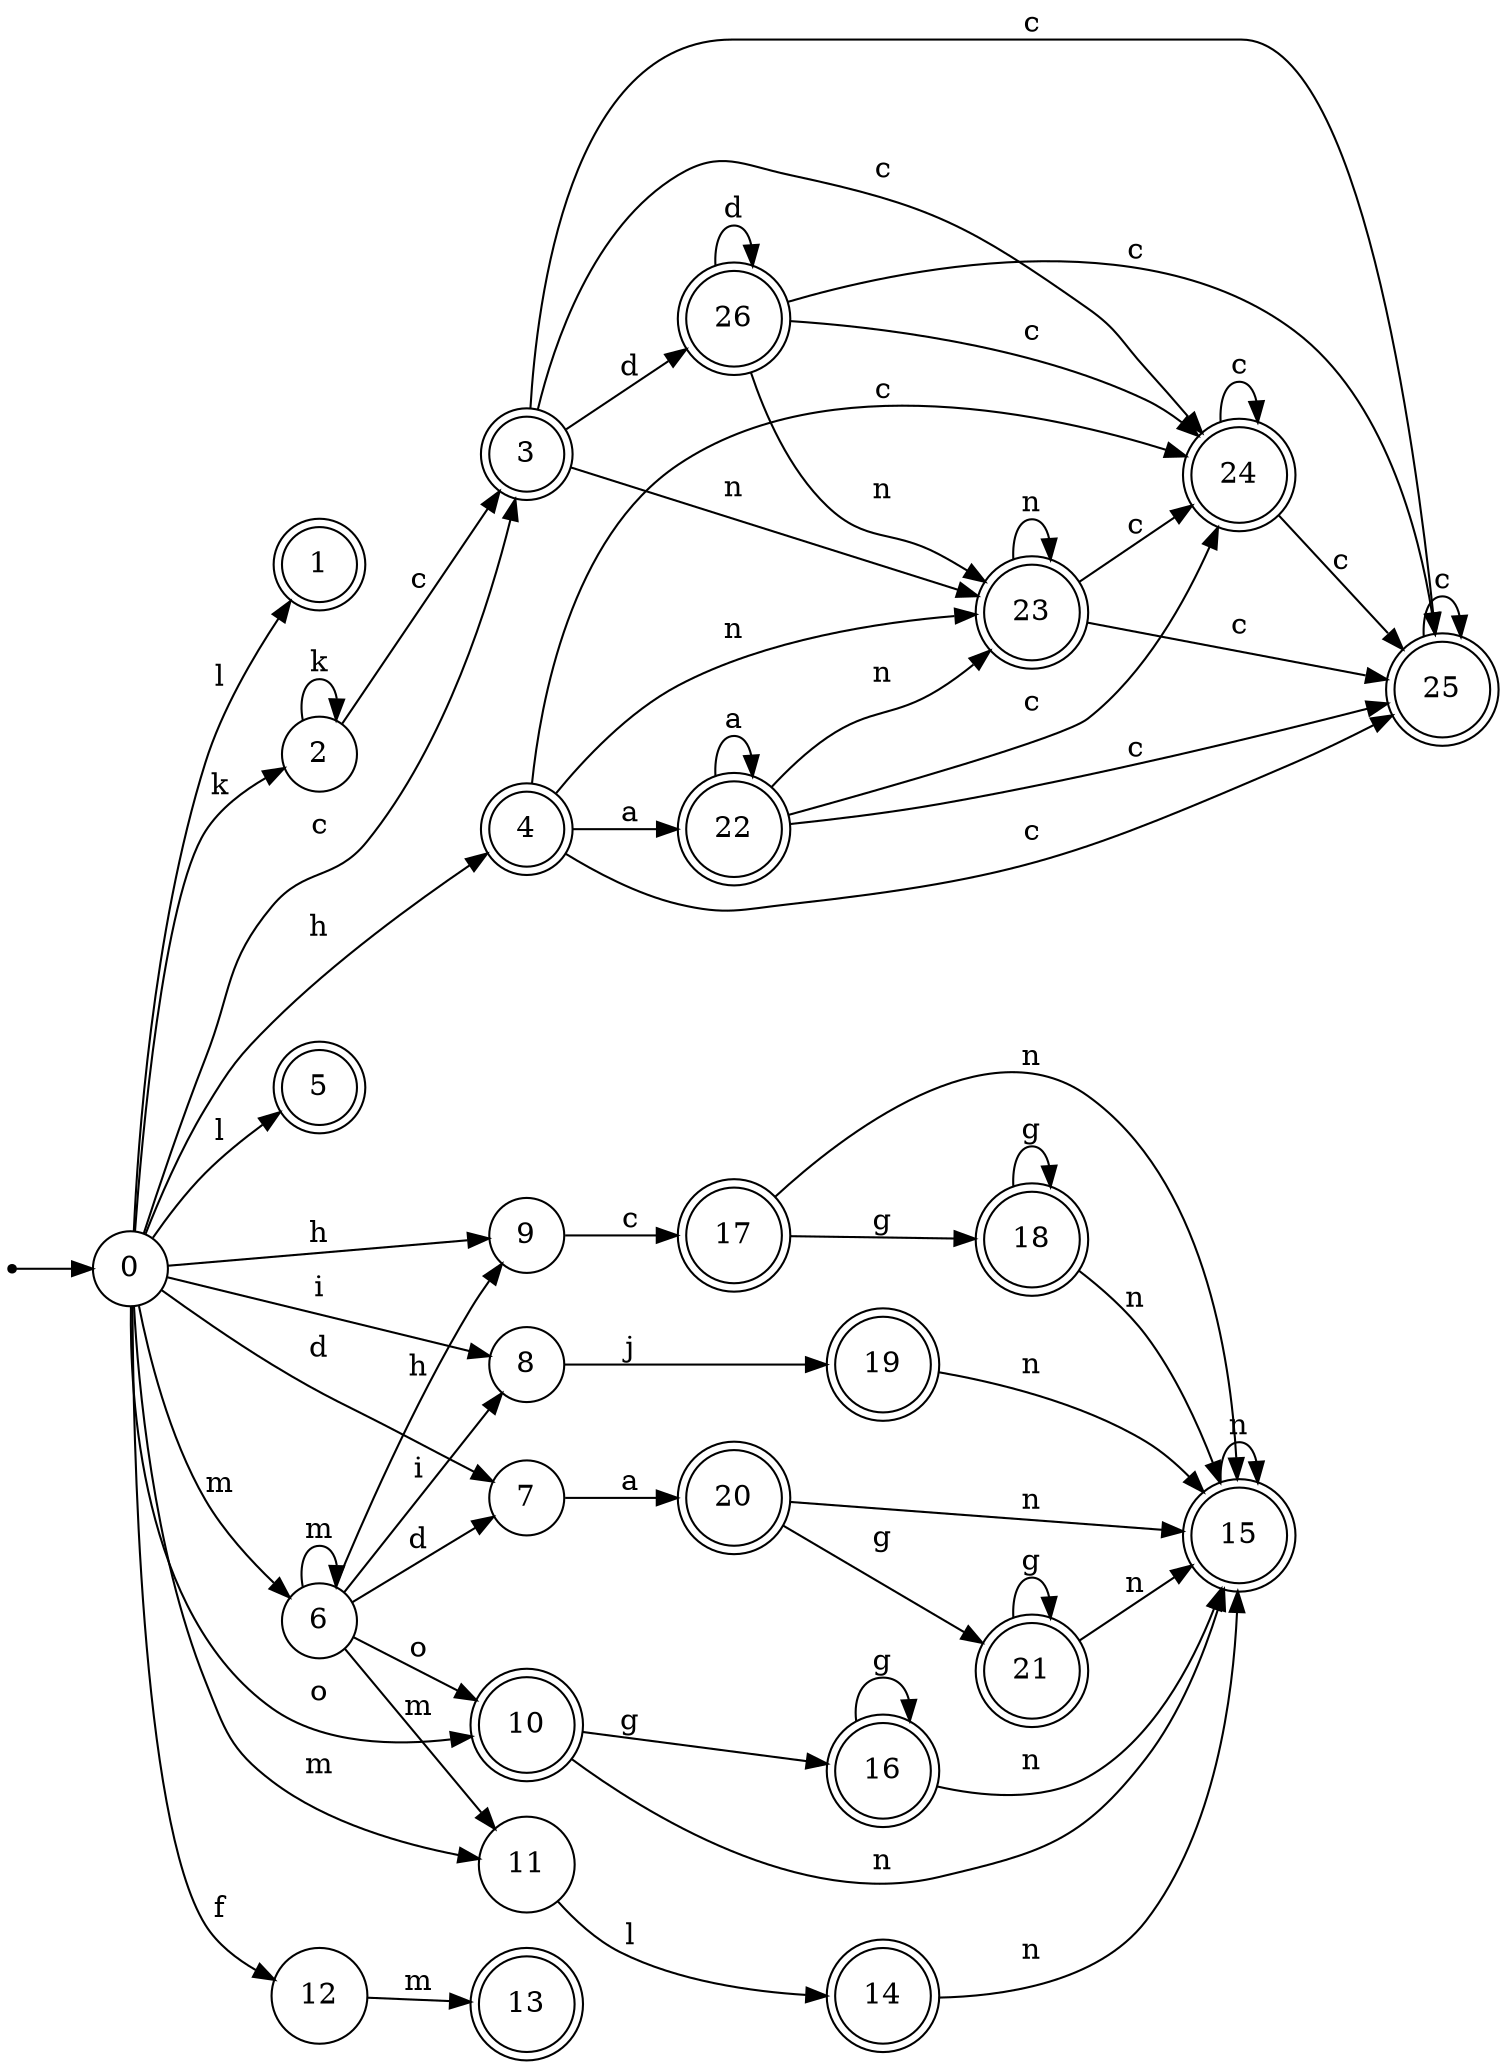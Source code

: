 digraph finite_state_machine {
rankdir=LR;
size="20,20";
node [shape = point]; "dummy0"
node [shape = circle]; "0";
"dummy0" -> "0";
node [shape = doublecircle]; "1";node [shape = circle]; "2";
node [shape = doublecircle]; "3";node [shape = doublecircle]; "4";node [shape = doublecircle]; "5";node [shape = circle]; "6";
node [shape = circle]; "7";
node [shape = circle]; "8";
node [shape = circle]; "9";
node [shape = doublecircle]; "10";node [shape = circle]; "11";
node [shape = circle]; "12";
node [shape = doublecircle]; "13";node [shape = doublecircle]; "14";node [shape = doublecircle]; "15";node [shape = doublecircle]; "16";node [shape = doublecircle]; "17";node [shape = doublecircle]; "18";node [shape = doublecircle]; "19";node [shape = doublecircle]; "20";node [shape = doublecircle]; "21";node [shape = doublecircle]; "22";node [shape = doublecircle]; "23";node [shape = doublecircle]; "24";node [shape = doublecircle]; "25";node [shape = doublecircle]; "26";"0" -> "1" [label = "l"];
 "0" -> "5" [label = "l"];
 "0" -> "2" [label = "k"];
 "0" -> "3" [label = "c"];
 "0" -> "9" [label = "h"];
 "0" -> "4" [label = "h"];
 "0" -> "11" [label = "m"];
 "0" -> "6" [label = "m"];
 "0" -> "7" [label = "d"];
 "0" -> "8" [label = "i"];
 "0" -> "10" [label = "o"];
 "0" -> "12" [label = "f"];
 "12" -> "13" [label = "m"];
 "11" -> "14" [label = "l"];
 "14" -> "15" [label = "n"];
 "15" -> "15" [label = "n"];
 "10" -> "16" [label = "g"];
 "10" -> "15" [label = "n"];
 "16" -> "16" [label = "g"];
 "16" -> "15" [label = "n"];
 "9" -> "17" [label = "c"];
 "17" -> "18" [label = "g"];
 "17" -> "15" [label = "n"];
 "18" -> "18" [label = "g"];
 "18" -> "15" [label = "n"];
 "8" -> "19" [label = "j"];
 "19" -> "15" [label = "n"];
 "7" -> "20" [label = "a"];
 "20" -> "21" [label = "g"];
 "20" -> "15" [label = "n"];
 "21" -> "21" [label = "g"];
 "21" -> "15" [label = "n"];
 "6" -> "11" [label = "m"];
 "6" -> "6" [label = "m"];
 "6" -> "7" [label = "d"];
 "6" -> "8" [label = "i"];
 "6" -> "9" [label = "h"];
 "6" -> "10" [label = "o"];
 "4" -> "22" [label = "a"];
 "4" -> "23" [label = "n"];
 "4" -> "24" [label = "c"];
 "4" -> "25" [label = "c"];
 "25" -> "25" [label = "c"];
 "24" -> "24" [label = "c"];
 "24" -> "25" [label = "c"];
 "23" -> "23" [label = "n"];
 "23" -> "24" [label = "c"];
 "23" -> "25" [label = "c"];
 "22" -> "22" [label = "a"];
 "22" -> "23" [label = "n"];
 "22" -> "24" [label = "c"];
 "22" -> "25" [label = "c"];
 "3" -> "26" [label = "d"];
 "3" -> "23" [label = "n"];
 "3" -> "24" [label = "c"];
 "3" -> "25" [label = "c"];
 "26" -> "26" [label = "d"];
 "26" -> "23" [label = "n"];
 "26" -> "24" [label = "c"];
 "26" -> "25" [label = "c"];
 "2" -> "2" [label = "k"];
 "2" -> "3" [label = "c"];
 }
